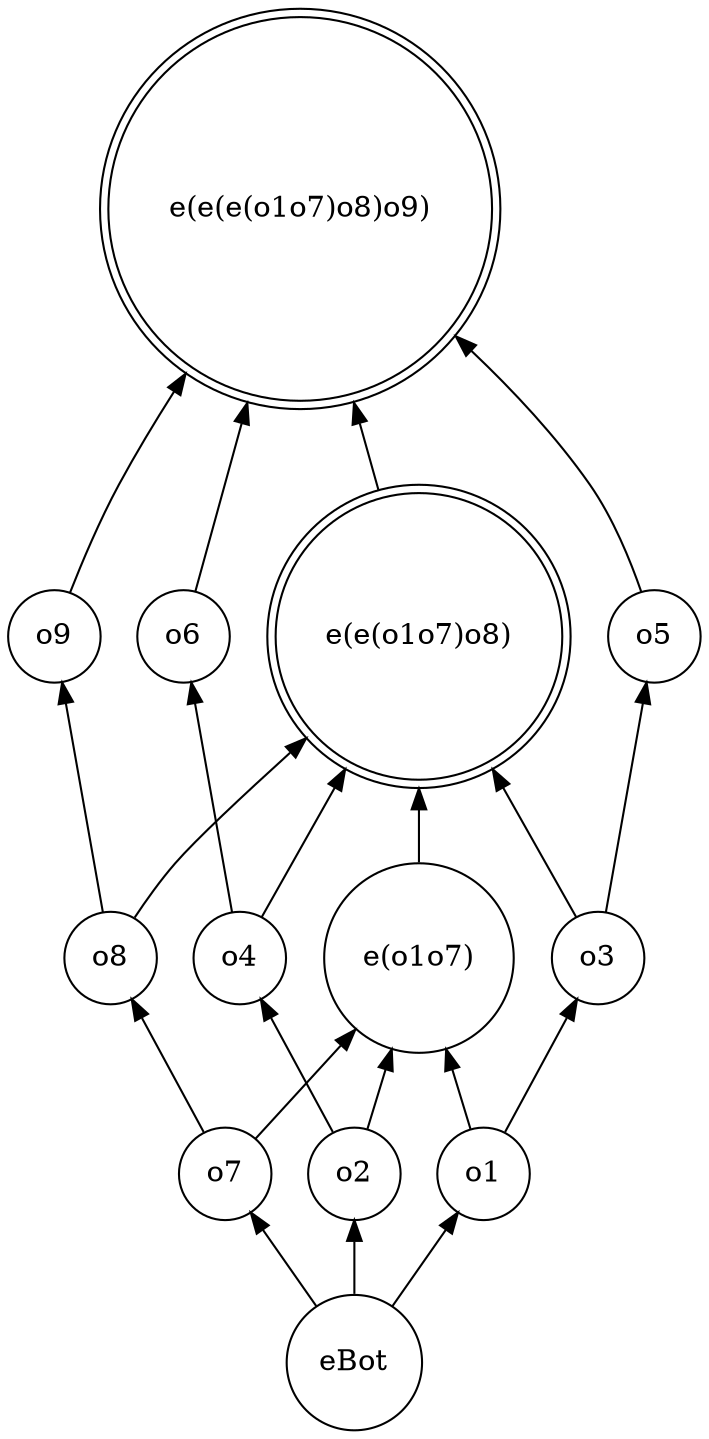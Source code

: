 strict digraph cla_v2_df {
	rankdir=BT
	o4 [shape=circle]
	o9 [shape=circle]
	o6 [shape=circle]
	o1 [shape=circle]
	eBot [shape=circle]
	o8 [shape=circle]
	"e(e(o1o7)o8)" [shape=doublecircle]
	o7 [shape=circle]
	"e(o1o7)" [shape=circle]
	o5 [shape=circle]
	o2 [shape=circle]
	"e(e(e(o1o7)o8)o9)" [shape=doublecircle]
	o3 [shape=circle]
	o2 -> o4
	o8 -> o9
	o4 -> o6
	eBot -> o1
	o7 -> o8
	o4 -> "e(e(o1o7)o8)"
	o8 -> "e(e(o1o7)o8)"
	"e(o1o7)" -> "e(e(o1o7)o8)"
	o3 -> "e(e(o1o7)o8)"
	eBot -> o7
	o2 -> "e(o1o7)"
	o7 -> "e(o1o7)"
	o1 -> "e(o1o7)"
	o3 -> o5
	eBot -> o2
	o5 -> "e(e(e(o1o7)o8)o9)"
	o9 -> "e(e(e(o1o7)o8)o9)"
	o6 -> "e(e(e(o1o7)o8)o9)"
	"e(e(o1o7)o8)" -> "e(e(e(o1o7)o8)o9)"
	o1 -> o3
}

